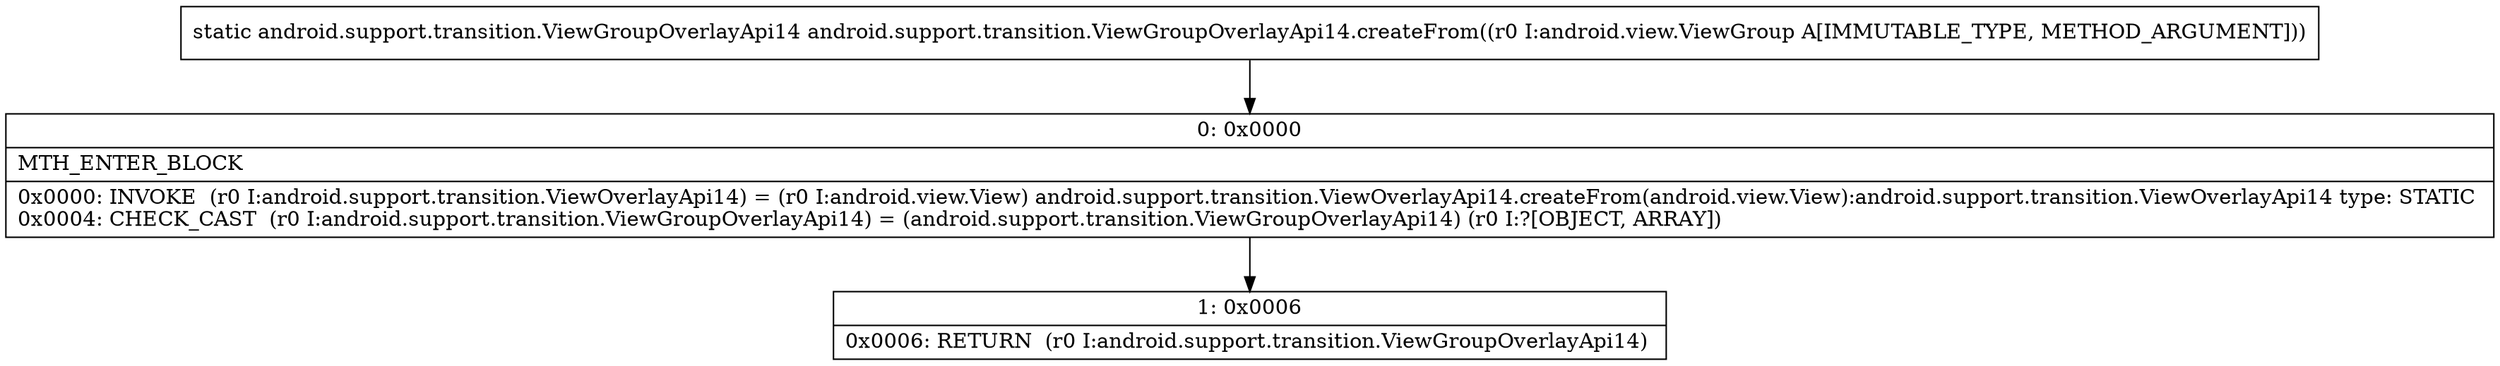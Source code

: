 digraph "CFG forandroid.support.transition.ViewGroupOverlayApi14.createFrom(Landroid\/view\/ViewGroup;)Landroid\/support\/transition\/ViewGroupOverlayApi14;" {
Node_0 [shape=record,label="{0\:\ 0x0000|MTH_ENTER_BLOCK\l|0x0000: INVOKE  (r0 I:android.support.transition.ViewOverlayApi14) = (r0 I:android.view.View) android.support.transition.ViewOverlayApi14.createFrom(android.view.View):android.support.transition.ViewOverlayApi14 type: STATIC \l0x0004: CHECK_CAST  (r0 I:android.support.transition.ViewGroupOverlayApi14) = (android.support.transition.ViewGroupOverlayApi14) (r0 I:?[OBJECT, ARRAY]) \l}"];
Node_1 [shape=record,label="{1\:\ 0x0006|0x0006: RETURN  (r0 I:android.support.transition.ViewGroupOverlayApi14) \l}"];
MethodNode[shape=record,label="{static android.support.transition.ViewGroupOverlayApi14 android.support.transition.ViewGroupOverlayApi14.createFrom((r0 I:android.view.ViewGroup A[IMMUTABLE_TYPE, METHOD_ARGUMENT])) }"];
MethodNode -> Node_0;
Node_0 -> Node_1;
}

